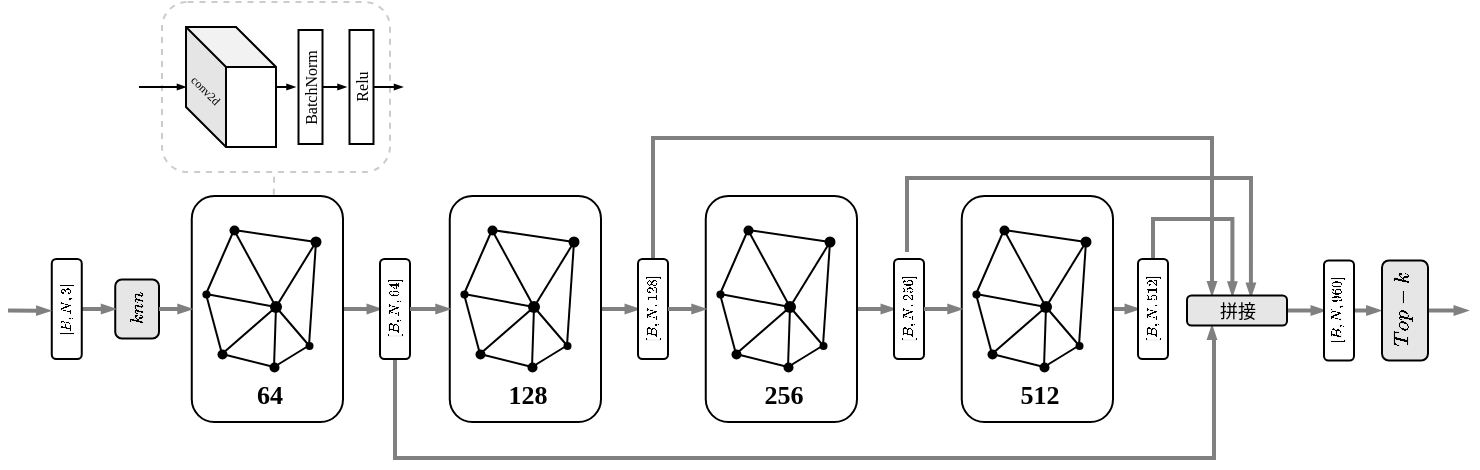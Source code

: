 <mxfile version="21.1.2" type="device">
  <diagram name="第 1 页" id="3CEuBtAzFzwej9cIra8h">
    <mxGraphModel dx="1454" dy="1647" grid="1" gridSize="10" guides="1" tooltips="1" connect="1" arrows="1" fold="1" page="1" pageScale="1" pageWidth="827" pageHeight="1169" math="1" shadow="0">
      <root>
        <mxCell id="0" />
        <mxCell id="1" parent="0" />
        <mxCell id="LWdlazdePorKhiV76W9d-1" style="edgeStyle=none;shape=connector;rounded=0;orthogonalLoop=1;jettySize=auto;html=1;entryX=0.5;entryY=1;entryDx=0;entryDy=0;labelBackgroundColor=default;strokeColor=#808080;strokeWidth=2;fontFamily=Helvetica;fontSize=11;fontColor=default;endArrow=blockThin;endFill=1;endSize=2;" edge="1" parent="1" source="LWdlazdePorKhiV76W9d-2" target="LWdlazdePorKhiV76W9d-43">
          <mxGeometry relative="1" as="geometry" />
        </mxCell>
        <mxCell id="LWdlazdePorKhiV76W9d-2" value="" style="rounded=1;whiteSpace=wrap;html=1;fontFamily=Helvetica;fontSize=11;fontColor=default;" vertex="1" parent="1">
          <mxGeometry x="-688.12" y="59" width="75.62" height="113" as="geometry" />
        </mxCell>
        <mxCell id="LWdlazdePorKhiV76W9d-3" value="" style="rounded=1;whiteSpace=wrap;html=1;fontFamily=Helvetica;fontSize=11;fontColor=default;strokeColor=#CCCCCC;dashed=1;" vertex="1" parent="1">
          <mxGeometry x="-703" y="-38" width="114" height="85" as="geometry" />
        </mxCell>
        <mxCell id="LWdlazdePorKhiV76W9d-4" style="edgeStyle=none;shape=connector;rounded=0;orthogonalLoop=1;jettySize=auto;html=1;entryX=0.5;entryY=1;entryDx=0;entryDy=0;labelBackgroundColor=default;strokeColor=default;strokeWidth=1;fontFamily=Helvetica;fontSize=11;fontColor=default;endArrow=blockThin;endFill=1;endSize=2;" edge="1" parent="1" source="LWdlazdePorKhiV76W9d-5" target="LWdlazdePorKhiV76W9d-8">
          <mxGeometry relative="1" as="geometry" />
        </mxCell>
        <mxCell id="LWdlazdePorKhiV76W9d-5" value="" style="shape=cube;whiteSpace=wrap;html=1;boundedLbl=1;backgroundOutline=1;darkOpacity=0.05;darkOpacity2=0.1;fontFamily=Helvetica;fontSize=11;fontColor=default;direction=east;" vertex="1" parent="1">
          <mxGeometry x="-691" y="-25.5" width="45" height="60" as="geometry" />
        </mxCell>
        <mxCell id="LWdlazdePorKhiV76W9d-6" style="edgeStyle=none;shape=connector;rounded=0;orthogonalLoop=1;jettySize=auto;html=1;entryX=0.5;entryY=1;entryDx=0;entryDy=0;labelBackgroundColor=default;strokeColor=default;strokeWidth=1;fontFamily=Helvetica;fontSize=11;fontColor=default;endArrow=blockThin;endFill=1;endSize=2;" edge="1" parent="1" source="LWdlazdePorKhiV76W9d-7" target="LWdlazdePorKhiV76W9d-11">
          <mxGeometry relative="1" as="geometry" />
        </mxCell>
        <mxCell id="LWdlazdePorKhiV76W9d-7" value="" style="rounded=0;whiteSpace=wrap;html=1;fontFamily=Helvetica;fontSize=11;fontColor=default;" vertex="1" parent="1">
          <mxGeometry x="-634.75" y="-24" width="12" height="57" as="geometry" />
        </mxCell>
        <mxCell id="LWdlazdePorKhiV76W9d-8" value="&lt;font style=&quot;font-size: 8px;&quot; face=&quot;Times New Roman&quot;&gt;BatchNorm&lt;/font&gt;" style="text;html=1;strokeColor=none;fillColor=none;align=center;verticalAlign=middle;whiteSpace=wrap;rounded=0;fontSize=11;fontFamily=Helvetica;fontColor=default;direction=west;rotation=-90;" vertex="1" parent="1">
          <mxGeometry x="-658.75" y="-1.5" width="57" height="12" as="geometry" />
        </mxCell>
        <mxCell id="LWdlazdePorKhiV76W9d-9" style="edgeStyle=none;shape=connector;rounded=0;orthogonalLoop=1;jettySize=auto;html=1;labelBackgroundColor=default;strokeColor=default;strokeWidth=1;fontFamily=Helvetica;fontSize=11;fontColor=default;endArrow=blockThin;endFill=1;endSize=2;" edge="1" parent="1" source="LWdlazdePorKhiV76W9d-10">
          <mxGeometry relative="1" as="geometry">
            <mxPoint x="-582.5" y="4.5" as="targetPoint" />
          </mxGeometry>
        </mxCell>
        <mxCell id="LWdlazdePorKhiV76W9d-10" value="" style="rounded=0;whiteSpace=wrap;html=1;fontFamily=Helvetica;fontSize=11;fontColor=default;" vertex="1" parent="1">
          <mxGeometry x="-609.25" y="-24" width="12" height="57" as="geometry" />
        </mxCell>
        <mxCell id="LWdlazdePorKhiV76W9d-11" value="&lt;font style=&quot;font-size: 8px;&quot; face=&quot;Times New Roman&quot;&gt;Relu&lt;/font&gt;" style="text;html=1;strokeColor=none;fillColor=none;align=center;verticalAlign=middle;whiteSpace=wrap;rounded=0;fontSize=11;fontFamily=Helvetica;fontColor=default;direction=west;rotation=-90;" vertex="1" parent="1">
          <mxGeometry x="-633.25" y="-1.5" width="57" height="12" as="geometry" />
        </mxCell>
        <mxCell id="LWdlazdePorKhiV76W9d-12" value="conv2d" style="text;html=1;strokeColor=none;fillColor=none;align=center;verticalAlign=middle;whiteSpace=wrap;rounded=0;fontSize=6;fontFamily=Times New Roman;fontColor=default;rotation=45;" vertex="1" parent="1">
          <mxGeometry x="-711.5" y="-9" width="60" height="30" as="geometry" />
        </mxCell>
        <mxCell id="LWdlazdePorKhiV76W9d-13" value="" style="rounded=1;whiteSpace=wrap;html=1;fontFamily=Helvetica;fontSize=11;fontColor=default;fillColor=#E6E6E6;" vertex="1" parent="1">
          <mxGeometry x="-726.38" y="100.75" width="21.88" height="29.5" as="geometry" />
        </mxCell>
        <mxCell id="LWdlazdePorKhiV76W9d-14" style="edgeStyle=none;shape=connector;rounded=0;orthogonalLoop=1;jettySize=auto;html=1;labelBackgroundColor=default;strokeColor=#808080;strokeWidth=2;fontFamily=Helvetica;fontSize=11;fontColor=default;endArrow=blockThin;endFill=1;endSize=2;exitX=1;exitY=0.5;exitDx=0;exitDy=0;entryX=0;entryY=0.5;entryDx=0;entryDy=0;" edge="1" parent="1" source="LWdlazdePorKhiV76W9d-13" target="LWdlazdePorKhiV76W9d-2">
          <mxGeometry relative="1" as="geometry">
            <mxPoint x="-712.99" y="99.5" as="sourcePoint" />
            <mxPoint x="-702.996" y="114.458" as="targetPoint" />
          </mxGeometry>
        </mxCell>
        <mxCell id="LWdlazdePorKhiV76W9d-15" value="&lt;font style=&quot;font-size: 9px;&quot; face=&quot;Times New Roman&quot;&gt;$$knn$$&lt;/font&gt;" style="text;html=1;strokeColor=none;fillColor=none;align=center;verticalAlign=middle;whiteSpace=wrap;rounded=0;fontSize=11;fontFamily=Helvetica;fontColor=default;direction=west;rotation=-90;" vertex="1" parent="1">
          <mxGeometry x="-728.44" y="109.5" width="23.94" height="12" as="geometry" />
        </mxCell>
        <mxCell id="LWdlazdePorKhiV76W9d-16" style="edgeStyle=none;shape=connector;rounded=0;orthogonalLoop=1;jettySize=auto;html=1;labelBackgroundColor=default;strokeColor=default;strokeWidth=1;fontFamily=Helvetica;fontSize=11;fontColor=default;endArrow=none;endFill=0;endSize=1;" edge="1" parent="1" source="LWdlazdePorKhiV76W9d-20" target="LWdlazdePorKhiV76W9d-21">
          <mxGeometry relative="1" as="geometry">
            <mxPoint x="-686" y="122" as="targetPoint" />
          </mxGeometry>
        </mxCell>
        <mxCell id="LWdlazdePorKhiV76W9d-17" style="edgeStyle=none;shape=connector;rounded=0;orthogonalLoop=1;jettySize=auto;html=1;labelBackgroundColor=default;strokeColor=default;strokeWidth=1;fontFamily=Helvetica;fontSize=11;fontColor=default;endArrow=none;endFill=0;endSize=1;" edge="1" parent="1" source="LWdlazdePorKhiV76W9d-20" target="LWdlazdePorKhiV76W9d-23">
          <mxGeometry relative="1" as="geometry" />
        </mxCell>
        <mxCell id="LWdlazdePorKhiV76W9d-18" style="edgeStyle=none;shape=connector;rounded=0;orthogonalLoop=1;jettySize=auto;html=1;labelBackgroundColor=default;strokeColor=default;strokeWidth=1;fontFamily=Helvetica;fontSize=11;fontColor=default;endArrow=none;endFill=0;endSize=1;" edge="1" parent="1" source="LWdlazdePorKhiV76W9d-20" target="LWdlazdePorKhiV76W9d-25">
          <mxGeometry relative="1" as="geometry" />
        </mxCell>
        <mxCell id="LWdlazdePorKhiV76W9d-19" style="edgeStyle=none;shape=connector;rounded=0;orthogonalLoop=1;jettySize=auto;html=1;labelBackgroundColor=default;strokeColor=default;strokeWidth=1;fontFamily=Helvetica;fontSize=11;fontColor=default;endArrow=none;endFill=0;endSize=1;" edge="1" parent="1" source="LWdlazdePorKhiV76W9d-20" target="LWdlazdePorKhiV76W9d-27">
          <mxGeometry relative="1" as="geometry" />
        </mxCell>
        <mxCell id="LWdlazdePorKhiV76W9d-20" value="" style="shape=waypoint;sketch=0;fillStyle=solid;size=6;pointerEvents=1;points=[];fillColor=none;resizable=0;rotatable=0;perimeter=centerPerimeter;snapToPoint=1;fontFamily=Helvetica;fontSize=11;fontColor=default;" vertex="1" parent="1">
          <mxGeometry x="-656" y="104.5" width="20" height="20" as="geometry" />
        </mxCell>
        <mxCell id="LWdlazdePorKhiV76W9d-21" value="" style="shape=waypoint;sketch=0;fillStyle=solid;size=6;pointerEvents=1;points=[];fillColor=none;resizable=0;rotatable=0;perimeter=centerPerimeter;snapToPoint=1;fontFamily=Helvetica;fontSize=11;fontColor=default;strokeWidth=0;" vertex="1" parent="1">
          <mxGeometry x="-639.5" y="123.75" width="20" height="20" as="geometry" />
        </mxCell>
        <mxCell id="LWdlazdePorKhiV76W9d-22" style="edgeStyle=none;shape=connector;rounded=0;orthogonalLoop=1;jettySize=auto;html=1;entryX=0.475;entryY=0.629;entryDx=0;entryDy=0;entryPerimeter=0;labelBackgroundColor=default;strokeColor=default;strokeWidth=1;fontFamily=Helvetica;fontSize=11;fontColor=default;endArrow=none;endFill=0;endSize=1;" edge="1" parent="1" source="LWdlazdePorKhiV76W9d-23" target="LWdlazdePorKhiV76W9d-21">
          <mxGeometry relative="1" as="geometry" />
        </mxCell>
        <mxCell id="LWdlazdePorKhiV76W9d-23" value="" style="shape=waypoint;sketch=0;fillStyle=solid;size=6;pointerEvents=1;points=[];fillColor=none;resizable=0;rotatable=0;perimeter=centerPerimeter;snapToPoint=1;fontFamily=Helvetica;fontSize=11;fontColor=default;strokeWidth=0.5;" vertex="1" parent="1">
          <mxGeometry x="-657" y="134.5" width="20" height="20" as="geometry" />
        </mxCell>
        <mxCell id="LWdlazdePorKhiV76W9d-24" style="edgeStyle=none;shape=connector;rounded=0;orthogonalLoop=1;jettySize=auto;html=1;labelBackgroundColor=default;strokeColor=default;strokeWidth=1;fontFamily=Helvetica;fontSize=11;fontColor=default;endArrow=none;endFill=0;endSize=1;" edge="1" parent="1" source="LWdlazdePorKhiV76W9d-25" target="LWdlazdePorKhiV76W9d-21">
          <mxGeometry relative="1" as="geometry" />
        </mxCell>
        <mxCell id="LWdlazdePorKhiV76W9d-25" value="" style="shape=waypoint;sketch=0;fillStyle=solid;size=6;pointerEvents=1;points=[];fillColor=none;resizable=0;rotatable=0;perimeter=centerPerimeter;snapToPoint=1;fontFamily=Helvetica;fontSize=11;fontColor=default;strokeWidth=0.75;" vertex="1" parent="1">
          <mxGeometry x="-636" y="72" width="20" height="20" as="geometry" />
        </mxCell>
        <mxCell id="LWdlazdePorKhiV76W9d-26" style="edgeStyle=none;shape=connector;rounded=0;orthogonalLoop=1;jettySize=auto;html=1;labelBackgroundColor=default;strokeColor=default;strokeWidth=1;fontFamily=Helvetica;fontSize=11;fontColor=default;endArrow=none;endFill=0;endSize=1;" edge="1" parent="1" source="LWdlazdePorKhiV76W9d-27" target="LWdlazdePorKhiV76W9d-23">
          <mxGeometry relative="1" as="geometry" />
        </mxCell>
        <mxCell id="LWdlazdePorKhiV76W9d-27" value="" style="shape=waypoint;sketch=0;fillStyle=solid;size=6;pointerEvents=1;points=[];fillColor=none;resizable=0;rotatable=0;perimeter=centerPerimeter;snapToPoint=1;fontFamily=Helvetica;fontSize=11;fontColor=default;strokeWidth=0.5;" vertex="1" parent="1">
          <mxGeometry x="-683" y="128" width="20" height="20" as="geometry" />
        </mxCell>
        <mxCell id="LWdlazdePorKhiV76W9d-28" style="edgeStyle=none;shape=connector;rounded=0;orthogonalLoop=1;jettySize=auto;html=1;labelBackgroundColor=default;strokeColor=default;strokeWidth=1;fontFamily=Helvetica;fontSize=11;fontColor=default;endArrow=none;endFill=0;endSize=1;" edge="1" parent="1" source="LWdlazdePorKhiV76W9d-31" target="LWdlazdePorKhiV76W9d-27">
          <mxGeometry relative="1" as="geometry" />
        </mxCell>
        <mxCell id="LWdlazdePorKhiV76W9d-29" style="edgeStyle=none;shape=connector;rounded=0;orthogonalLoop=1;jettySize=auto;html=1;entryX=0.364;entryY=0.442;entryDx=0;entryDy=0;entryPerimeter=0;labelBackgroundColor=default;strokeColor=default;strokeWidth=1;fontFamily=Helvetica;fontSize=11;fontColor=default;endArrow=none;endFill=0;endSize=1;" edge="1" parent="1" source="LWdlazdePorKhiV76W9d-31" target="LWdlazdePorKhiV76W9d-20">
          <mxGeometry relative="1" as="geometry" />
        </mxCell>
        <mxCell id="LWdlazdePorKhiV76W9d-30" style="edgeStyle=none;shape=connector;rounded=0;orthogonalLoop=1;jettySize=auto;html=1;labelBackgroundColor=default;strokeColor=default;strokeWidth=1;fontFamily=Helvetica;fontSize=11;fontColor=default;endArrow=none;endFill=0;endSize=1;" edge="1" parent="1" source="LWdlazdePorKhiV76W9d-31" target="LWdlazdePorKhiV76W9d-34">
          <mxGeometry relative="1" as="geometry" />
        </mxCell>
        <mxCell id="LWdlazdePorKhiV76W9d-31" value="" style="shape=waypoint;sketch=0;fillStyle=solid;size=6;pointerEvents=1;points=[];fillColor=none;resizable=0;rotatable=0;perimeter=centerPerimeter;snapToPoint=1;fontFamily=Helvetica;fontSize=11;fontColor=default;strokeWidth=0.05;" vertex="1" parent="1">
          <mxGeometry x="-691" y="98" width="20" height="20" as="geometry" />
        </mxCell>
        <mxCell id="LWdlazdePorKhiV76W9d-32" style="edgeStyle=none;shape=connector;rounded=0;orthogonalLoop=1;jettySize=auto;html=1;entryX=0.461;entryY=0.372;entryDx=0;entryDy=0;entryPerimeter=0;labelBackgroundColor=default;strokeColor=default;strokeWidth=1;fontFamily=Helvetica;fontSize=11;fontColor=default;endArrow=none;endFill=0;endSize=1;" edge="1" parent="1" source="LWdlazdePorKhiV76W9d-34" target="LWdlazdePorKhiV76W9d-20">
          <mxGeometry relative="1" as="geometry" />
        </mxCell>
        <mxCell id="LWdlazdePorKhiV76W9d-33" style="edgeStyle=none;shape=connector;rounded=0;orthogonalLoop=1;jettySize=auto;html=1;labelBackgroundColor=default;strokeColor=default;strokeWidth=1;fontFamily=Helvetica;fontSize=11;fontColor=default;endArrow=none;endFill=0;endSize=1;" edge="1" parent="1" source="LWdlazdePorKhiV76W9d-34" target="LWdlazdePorKhiV76W9d-25">
          <mxGeometry relative="1" as="geometry" />
        </mxCell>
        <mxCell id="LWdlazdePorKhiV76W9d-34" value="" style="shape=waypoint;sketch=0;fillStyle=solid;size=6;pointerEvents=1;points=[];fillColor=none;resizable=0;rotatable=0;perimeter=centerPerimeter;snapToPoint=1;fontFamily=Helvetica;fontSize=11;fontColor=default;strokeWidth=0.5;" vertex="1" parent="1">
          <mxGeometry x="-677" y="66" width="20" height="20" as="geometry" />
        </mxCell>
        <mxCell id="LWdlazdePorKhiV76W9d-35" style="edgeStyle=none;shape=connector;rounded=0;orthogonalLoop=1;jettySize=auto;html=1;entryX=0.37;entryY=0.689;entryDx=0;entryDy=0;entryPerimeter=0;labelBackgroundColor=default;strokeColor=default;strokeWidth=1;fontFamily=Helvetica;fontSize=11;fontColor=default;endArrow=blockThin;endFill=1;endSize=2;" edge="1" parent="1" target="LWdlazdePorKhiV76W9d-12">
          <mxGeometry relative="1" as="geometry">
            <mxPoint x="-714.5" y="4.5" as="sourcePoint" />
          </mxGeometry>
        </mxCell>
        <mxCell id="LWdlazdePorKhiV76W9d-36" style="edgeStyle=none;shape=connector;rounded=0;orthogonalLoop=1;jettySize=auto;html=1;labelBackgroundColor=default;strokeColor=#CCCCCC;strokeWidth=1;fontFamily=Helvetica;fontSize=11;fontColor=default;endArrow=none;endFill=0;endSize=1;dashed=1;exitX=0.542;exitY=-0.006;exitDx=0;exitDy=0;exitPerimeter=0;" edge="1" parent="1" source="LWdlazdePorKhiV76W9d-2" target="LWdlazdePorKhiV76W9d-3">
          <mxGeometry relative="1" as="geometry">
            <mxPoint x="-647.5" y="78" as="sourcePoint" />
          </mxGeometry>
        </mxCell>
        <mxCell id="LWdlazdePorKhiV76W9d-37" value="&lt;b&gt;&lt;font style=&quot;font-size: 13px;&quot; face=&quot;Times New Roman&quot;&gt;64&lt;/font&gt;&lt;/b&gt;" style="text;html=1;strokeColor=none;fillColor=none;align=center;verticalAlign=middle;whiteSpace=wrap;rounded=0;fontSize=11;fontFamily=Helvetica;fontColor=default;" vertex="1" parent="1">
          <mxGeometry x="-679.5" y="142.5" width="60" height="30" as="geometry" />
        </mxCell>
        <mxCell id="LWdlazdePorKhiV76W9d-38" style="edgeStyle=none;shape=connector;rounded=0;orthogonalLoop=1;jettySize=auto;html=1;entryX=0.5;entryY=1;entryDx=0;entryDy=0;labelBackgroundColor=default;strokeColor=#808080;strokeWidth=2;fontFamily=Helvetica;fontSize=11;fontColor=default;endArrow=blockThin;endFill=1;endSize=2;" edge="1" parent="1" source="LWdlazdePorKhiV76W9d-39" target="LWdlazdePorKhiV76W9d-69">
          <mxGeometry relative="1" as="geometry" />
        </mxCell>
        <mxCell id="LWdlazdePorKhiV76W9d-39" value="" style="rounded=1;whiteSpace=wrap;html=1;fontFamily=Helvetica;fontSize=11;fontColor=default;" vertex="1" parent="1">
          <mxGeometry x="-559.12" y="59" width="75.62" height="113" as="geometry" />
        </mxCell>
        <mxCell id="LWdlazdePorKhiV76W9d-40" style="edgeStyle=orthogonalEdgeStyle;shape=connector;rounded=0;orthogonalLoop=1;jettySize=auto;html=1;labelBackgroundColor=default;strokeColor=#808080;strokeWidth=2;fontFamily=Helvetica;fontSize=11;fontColor=default;endArrow=blockThin;endFill=1;endSize=2;entryX=0.25;entryY=1;entryDx=0;entryDy=0;" edge="1" parent="1" source="LWdlazdePorKhiV76W9d-41" target="LWdlazdePorKhiV76W9d-120">
          <mxGeometry relative="1" as="geometry">
            <mxPoint x="-161.5" y="140" as="targetPoint" />
            <Array as="points">
              <mxPoint x="-586" y="190" />
              <mxPoint x="-177" y="190" />
              <mxPoint x="-177" y="130" />
              <mxPoint x="-178" y="130" />
            </Array>
          </mxGeometry>
        </mxCell>
        <mxCell id="LWdlazdePorKhiV76W9d-41" value="" style="rounded=1;whiteSpace=wrap;html=1;fontFamily=Helvetica;fontSize=11;fontColor=default;" vertex="1" parent="1">
          <mxGeometry x="-594" y="90.5" width="15" height="50" as="geometry" />
        </mxCell>
        <mxCell id="LWdlazdePorKhiV76W9d-42" style="edgeStyle=none;shape=connector;rounded=0;orthogonalLoop=1;jettySize=auto;html=1;labelBackgroundColor=default;strokeColor=#808080;strokeWidth=2;fontFamily=Helvetica;fontSize=11;fontColor=default;endArrow=blockThin;endFill=1;endSize=2;exitX=1;exitY=0.5;exitDx=0;exitDy=0;entryX=0;entryY=0.5;entryDx=0;entryDy=0;" edge="1" parent="1" source="LWdlazdePorKhiV76W9d-41" target="LWdlazdePorKhiV76W9d-39">
          <mxGeometry relative="1" as="geometry">
            <mxPoint x="-557.49" y="99.5" as="sourcePoint" />
            <mxPoint x="-547.496" y="114.458" as="targetPoint" />
          </mxGeometry>
        </mxCell>
        <mxCell id="LWdlazdePorKhiV76W9d-43" value="&lt;font style=&quot;font-size: 7px;&quot; face=&quot;Times New Roman&quot;&gt;$$[B,N,64]$$&lt;/font&gt;" style="text;html=1;strokeColor=none;fillColor=none;align=center;verticalAlign=middle;whiteSpace=wrap;rounded=0;fontSize=11;fontFamily=Helvetica;fontColor=default;direction=west;rotation=-90;" vertex="1" parent="1">
          <mxGeometry x="-616" y="109.5" width="57" height="12" as="geometry" />
        </mxCell>
        <mxCell id="LWdlazdePorKhiV76W9d-44" style="edgeStyle=none;shape=connector;rounded=0;orthogonalLoop=1;jettySize=auto;html=1;labelBackgroundColor=default;strokeColor=default;strokeWidth=1;fontFamily=Helvetica;fontSize=11;fontColor=default;endArrow=none;endFill=0;endSize=1;" edge="1" parent="1" source="LWdlazdePorKhiV76W9d-48" target="LWdlazdePorKhiV76W9d-49">
          <mxGeometry relative="1" as="geometry">
            <mxPoint x="-557" y="122" as="targetPoint" />
          </mxGeometry>
        </mxCell>
        <mxCell id="LWdlazdePorKhiV76W9d-45" style="edgeStyle=none;shape=connector;rounded=0;orthogonalLoop=1;jettySize=auto;html=1;labelBackgroundColor=default;strokeColor=default;strokeWidth=1;fontFamily=Helvetica;fontSize=11;fontColor=default;endArrow=none;endFill=0;endSize=1;" edge="1" parent="1" source="LWdlazdePorKhiV76W9d-48" target="LWdlazdePorKhiV76W9d-51">
          <mxGeometry relative="1" as="geometry" />
        </mxCell>
        <mxCell id="LWdlazdePorKhiV76W9d-46" style="edgeStyle=none;shape=connector;rounded=0;orthogonalLoop=1;jettySize=auto;html=1;labelBackgroundColor=default;strokeColor=default;strokeWidth=1;fontFamily=Helvetica;fontSize=11;fontColor=default;endArrow=none;endFill=0;endSize=1;" edge="1" parent="1" source="LWdlazdePorKhiV76W9d-48" target="LWdlazdePorKhiV76W9d-53">
          <mxGeometry relative="1" as="geometry" />
        </mxCell>
        <mxCell id="LWdlazdePorKhiV76W9d-47" style="edgeStyle=none;shape=connector;rounded=0;orthogonalLoop=1;jettySize=auto;html=1;labelBackgroundColor=default;strokeColor=default;strokeWidth=1;fontFamily=Helvetica;fontSize=11;fontColor=default;endArrow=none;endFill=0;endSize=1;" edge="1" parent="1" source="LWdlazdePorKhiV76W9d-48" target="LWdlazdePorKhiV76W9d-55">
          <mxGeometry relative="1" as="geometry" />
        </mxCell>
        <mxCell id="LWdlazdePorKhiV76W9d-48" value="" style="shape=waypoint;sketch=0;fillStyle=solid;size=6;pointerEvents=1;points=[];fillColor=none;resizable=0;rotatable=0;perimeter=centerPerimeter;snapToPoint=1;fontFamily=Helvetica;fontSize=11;fontColor=default;" vertex="1" parent="1">
          <mxGeometry x="-527" y="104.5" width="20" height="20" as="geometry" />
        </mxCell>
        <mxCell id="LWdlazdePorKhiV76W9d-49" value="" style="shape=waypoint;sketch=0;fillStyle=solid;size=6;pointerEvents=1;points=[];fillColor=none;resizable=0;rotatable=0;perimeter=centerPerimeter;snapToPoint=1;fontFamily=Helvetica;fontSize=11;fontColor=default;strokeWidth=0;" vertex="1" parent="1">
          <mxGeometry x="-510.5" y="123.75" width="20" height="20" as="geometry" />
        </mxCell>
        <mxCell id="LWdlazdePorKhiV76W9d-50" style="edgeStyle=none;shape=connector;rounded=0;orthogonalLoop=1;jettySize=auto;html=1;entryX=0.475;entryY=0.629;entryDx=0;entryDy=0;entryPerimeter=0;labelBackgroundColor=default;strokeColor=default;strokeWidth=1;fontFamily=Helvetica;fontSize=11;fontColor=default;endArrow=none;endFill=0;endSize=1;" edge="1" parent="1" source="LWdlazdePorKhiV76W9d-51" target="LWdlazdePorKhiV76W9d-49">
          <mxGeometry relative="1" as="geometry" />
        </mxCell>
        <mxCell id="LWdlazdePorKhiV76W9d-51" value="" style="shape=waypoint;sketch=0;fillStyle=solid;size=6;pointerEvents=1;points=[];fillColor=none;resizable=0;rotatable=0;perimeter=centerPerimeter;snapToPoint=1;fontFamily=Helvetica;fontSize=11;fontColor=default;strokeWidth=0.5;" vertex="1" parent="1">
          <mxGeometry x="-528" y="134.5" width="20" height="20" as="geometry" />
        </mxCell>
        <mxCell id="LWdlazdePorKhiV76W9d-52" style="edgeStyle=none;shape=connector;rounded=0;orthogonalLoop=1;jettySize=auto;html=1;labelBackgroundColor=default;strokeColor=default;strokeWidth=1;fontFamily=Helvetica;fontSize=11;fontColor=default;endArrow=none;endFill=0;endSize=1;" edge="1" parent="1" source="LWdlazdePorKhiV76W9d-53" target="LWdlazdePorKhiV76W9d-49">
          <mxGeometry relative="1" as="geometry" />
        </mxCell>
        <mxCell id="LWdlazdePorKhiV76W9d-53" value="" style="shape=waypoint;sketch=0;fillStyle=solid;size=6;pointerEvents=1;points=[];fillColor=none;resizable=0;rotatable=0;perimeter=centerPerimeter;snapToPoint=1;fontFamily=Helvetica;fontSize=11;fontColor=default;strokeWidth=0.75;" vertex="1" parent="1">
          <mxGeometry x="-507" y="72" width="20" height="20" as="geometry" />
        </mxCell>
        <mxCell id="LWdlazdePorKhiV76W9d-54" style="edgeStyle=none;shape=connector;rounded=0;orthogonalLoop=1;jettySize=auto;html=1;labelBackgroundColor=default;strokeColor=default;strokeWidth=1;fontFamily=Helvetica;fontSize=11;fontColor=default;endArrow=none;endFill=0;endSize=1;" edge="1" parent="1" source="LWdlazdePorKhiV76W9d-55" target="LWdlazdePorKhiV76W9d-51">
          <mxGeometry relative="1" as="geometry" />
        </mxCell>
        <mxCell id="LWdlazdePorKhiV76W9d-55" value="" style="shape=waypoint;sketch=0;fillStyle=solid;size=6;pointerEvents=1;points=[];fillColor=none;resizable=0;rotatable=0;perimeter=centerPerimeter;snapToPoint=1;fontFamily=Helvetica;fontSize=11;fontColor=default;strokeWidth=0.5;" vertex="1" parent="1">
          <mxGeometry x="-554" y="128" width="20" height="20" as="geometry" />
        </mxCell>
        <mxCell id="LWdlazdePorKhiV76W9d-56" style="edgeStyle=none;shape=connector;rounded=0;orthogonalLoop=1;jettySize=auto;html=1;labelBackgroundColor=default;strokeColor=default;strokeWidth=1;fontFamily=Helvetica;fontSize=11;fontColor=default;endArrow=none;endFill=0;endSize=1;" edge="1" parent="1" source="LWdlazdePorKhiV76W9d-59" target="LWdlazdePorKhiV76W9d-55">
          <mxGeometry relative="1" as="geometry" />
        </mxCell>
        <mxCell id="LWdlazdePorKhiV76W9d-57" style="edgeStyle=none;shape=connector;rounded=0;orthogonalLoop=1;jettySize=auto;html=1;entryX=0.364;entryY=0.442;entryDx=0;entryDy=0;entryPerimeter=0;labelBackgroundColor=default;strokeColor=default;strokeWidth=1;fontFamily=Helvetica;fontSize=11;fontColor=default;endArrow=none;endFill=0;endSize=1;" edge="1" parent="1" source="LWdlazdePorKhiV76W9d-59" target="LWdlazdePorKhiV76W9d-48">
          <mxGeometry relative="1" as="geometry" />
        </mxCell>
        <mxCell id="LWdlazdePorKhiV76W9d-58" style="edgeStyle=none;shape=connector;rounded=0;orthogonalLoop=1;jettySize=auto;html=1;labelBackgroundColor=default;strokeColor=default;strokeWidth=1;fontFamily=Helvetica;fontSize=11;fontColor=default;endArrow=none;endFill=0;endSize=1;" edge="1" parent="1" source="LWdlazdePorKhiV76W9d-59" target="LWdlazdePorKhiV76W9d-62">
          <mxGeometry relative="1" as="geometry" />
        </mxCell>
        <mxCell id="LWdlazdePorKhiV76W9d-59" value="" style="shape=waypoint;sketch=0;fillStyle=solid;size=6;pointerEvents=1;points=[];fillColor=none;resizable=0;rotatable=0;perimeter=centerPerimeter;snapToPoint=1;fontFamily=Helvetica;fontSize=11;fontColor=default;strokeWidth=0.05;" vertex="1" parent="1">
          <mxGeometry x="-562" y="98" width="20" height="20" as="geometry" />
        </mxCell>
        <mxCell id="LWdlazdePorKhiV76W9d-60" style="edgeStyle=none;shape=connector;rounded=0;orthogonalLoop=1;jettySize=auto;html=1;entryX=0.461;entryY=0.372;entryDx=0;entryDy=0;entryPerimeter=0;labelBackgroundColor=default;strokeColor=default;strokeWidth=1;fontFamily=Helvetica;fontSize=11;fontColor=default;endArrow=none;endFill=0;endSize=1;" edge="1" parent="1" source="LWdlazdePorKhiV76W9d-62" target="LWdlazdePorKhiV76W9d-48">
          <mxGeometry relative="1" as="geometry" />
        </mxCell>
        <mxCell id="LWdlazdePorKhiV76W9d-61" style="edgeStyle=none;shape=connector;rounded=0;orthogonalLoop=1;jettySize=auto;html=1;labelBackgroundColor=default;strokeColor=default;strokeWidth=1;fontFamily=Helvetica;fontSize=11;fontColor=default;endArrow=none;endFill=0;endSize=1;" edge="1" parent="1" source="LWdlazdePorKhiV76W9d-62" target="LWdlazdePorKhiV76W9d-53">
          <mxGeometry relative="1" as="geometry" />
        </mxCell>
        <mxCell id="LWdlazdePorKhiV76W9d-62" value="" style="shape=waypoint;sketch=0;fillStyle=solid;size=6;pointerEvents=1;points=[];fillColor=none;resizable=0;rotatable=0;perimeter=centerPerimeter;snapToPoint=1;fontFamily=Helvetica;fontSize=11;fontColor=default;strokeWidth=0.5;" vertex="1" parent="1">
          <mxGeometry x="-548" y="66" width="20" height="20" as="geometry" />
        </mxCell>
        <mxCell id="LWdlazdePorKhiV76W9d-63" value="&lt;b&gt;&lt;font style=&quot;font-size: 13px;&quot; face=&quot;Times New Roman&quot;&gt;128&lt;/font&gt;&lt;/b&gt;" style="text;html=1;strokeColor=none;fillColor=none;align=center;verticalAlign=middle;whiteSpace=wrap;rounded=0;fontSize=11;fontFamily=Helvetica;fontColor=default;" vertex="1" parent="1">
          <mxGeometry x="-550.5" y="142.5" width="60" height="30" as="geometry" />
        </mxCell>
        <mxCell id="LWdlazdePorKhiV76W9d-64" style="edgeStyle=none;shape=connector;rounded=0;orthogonalLoop=1;jettySize=auto;html=1;entryX=0.5;entryY=1;entryDx=0;entryDy=0;labelBackgroundColor=default;strokeColor=#808080;strokeWidth=2;fontFamily=Helvetica;fontSize=11;fontColor=default;endArrow=blockThin;endFill=1;endSize=2;" edge="1" parent="1" source="LWdlazdePorKhiV76W9d-65" target="LWdlazdePorKhiV76W9d-95">
          <mxGeometry relative="1" as="geometry" />
        </mxCell>
        <mxCell id="LWdlazdePorKhiV76W9d-65" value="" style="rounded=1;whiteSpace=wrap;html=1;fontFamily=Helvetica;fontSize=11;fontColor=default;" vertex="1" parent="1">
          <mxGeometry x="-431.12" y="59" width="75.62" height="113" as="geometry" />
        </mxCell>
        <mxCell id="LWdlazdePorKhiV76W9d-66" style="edgeStyle=orthogonalEdgeStyle;shape=connector;rounded=0;orthogonalLoop=1;jettySize=auto;html=1;labelBackgroundColor=default;strokeColor=#808080;strokeWidth=2;fontFamily=Helvetica;fontSize=11;fontColor=default;endArrow=blockThin;endFill=1;endSize=2;entryX=0.25;entryY=0;entryDx=0;entryDy=0;" edge="1" parent="1" source="LWdlazdePorKhiV76W9d-67" target="LWdlazdePorKhiV76W9d-120">
          <mxGeometry relative="1" as="geometry">
            <mxPoint x="-457.5" y="60" as="targetPoint" />
            <Array as="points">
              <mxPoint x="-457" y="30" />
              <mxPoint x="-178" y="30" />
            </Array>
          </mxGeometry>
        </mxCell>
        <mxCell id="LWdlazdePorKhiV76W9d-67" value="" style="rounded=1;whiteSpace=wrap;html=1;fontFamily=Helvetica;fontSize=11;fontColor=default;" vertex="1" parent="1">
          <mxGeometry x="-465" y="90.5" width="15" height="50" as="geometry" />
        </mxCell>
        <mxCell id="LWdlazdePorKhiV76W9d-68" style="edgeStyle=none;shape=connector;rounded=0;orthogonalLoop=1;jettySize=auto;html=1;labelBackgroundColor=default;strokeColor=#808080;strokeWidth=2;fontFamily=Helvetica;fontSize=11;fontColor=default;endArrow=blockThin;endFill=1;endSize=2;exitX=1;exitY=0.5;exitDx=0;exitDy=0;entryX=0;entryY=0.5;entryDx=0;entryDy=0;" edge="1" parent="1" source="LWdlazdePorKhiV76W9d-67" target="LWdlazdePorKhiV76W9d-65">
          <mxGeometry relative="1" as="geometry">
            <mxPoint x="-428.49" y="99.5" as="sourcePoint" />
            <mxPoint x="-418.496" y="114.458" as="targetPoint" />
          </mxGeometry>
        </mxCell>
        <mxCell id="LWdlazdePorKhiV76W9d-69" value="&lt;font style=&quot;font-size: 7px;&quot; face=&quot;Times New Roman&quot;&gt;$$[B,N,128]$$&lt;/font&gt;" style="text;html=1;strokeColor=none;fillColor=none;align=center;verticalAlign=middle;whiteSpace=wrap;rounded=0;fontSize=11;fontFamily=Helvetica;fontColor=default;direction=west;rotation=-90;" vertex="1" parent="1">
          <mxGeometry x="-487" y="109.5" width="57" height="12" as="geometry" />
        </mxCell>
        <mxCell id="LWdlazdePorKhiV76W9d-70" style="edgeStyle=none;shape=connector;rounded=0;orthogonalLoop=1;jettySize=auto;html=1;labelBackgroundColor=default;strokeColor=default;strokeWidth=1;fontFamily=Helvetica;fontSize=11;fontColor=default;endArrow=none;endFill=0;endSize=1;" edge="1" parent="1" source="LWdlazdePorKhiV76W9d-74" target="LWdlazdePorKhiV76W9d-75">
          <mxGeometry relative="1" as="geometry">
            <mxPoint x="-429" y="122" as="targetPoint" />
          </mxGeometry>
        </mxCell>
        <mxCell id="LWdlazdePorKhiV76W9d-71" style="edgeStyle=none;shape=connector;rounded=0;orthogonalLoop=1;jettySize=auto;html=1;labelBackgroundColor=default;strokeColor=default;strokeWidth=1;fontFamily=Helvetica;fontSize=11;fontColor=default;endArrow=none;endFill=0;endSize=1;" edge="1" parent="1" source="LWdlazdePorKhiV76W9d-74" target="LWdlazdePorKhiV76W9d-77">
          <mxGeometry relative="1" as="geometry" />
        </mxCell>
        <mxCell id="LWdlazdePorKhiV76W9d-72" style="edgeStyle=none;shape=connector;rounded=0;orthogonalLoop=1;jettySize=auto;html=1;labelBackgroundColor=default;strokeColor=default;strokeWidth=1;fontFamily=Helvetica;fontSize=11;fontColor=default;endArrow=none;endFill=0;endSize=1;" edge="1" parent="1" source="LWdlazdePorKhiV76W9d-74" target="LWdlazdePorKhiV76W9d-79">
          <mxGeometry relative="1" as="geometry" />
        </mxCell>
        <mxCell id="LWdlazdePorKhiV76W9d-73" style="edgeStyle=none;shape=connector;rounded=0;orthogonalLoop=1;jettySize=auto;html=1;labelBackgroundColor=default;strokeColor=default;strokeWidth=1;fontFamily=Helvetica;fontSize=11;fontColor=default;endArrow=none;endFill=0;endSize=1;" edge="1" parent="1" source="LWdlazdePorKhiV76W9d-74" target="LWdlazdePorKhiV76W9d-81">
          <mxGeometry relative="1" as="geometry" />
        </mxCell>
        <mxCell id="LWdlazdePorKhiV76W9d-74" value="" style="shape=waypoint;sketch=0;fillStyle=solid;size=6;pointerEvents=1;points=[];fillColor=none;resizable=0;rotatable=0;perimeter=centerPerimeter;snapToPoint=1;fontFamily=Helvetica;fontSize=11;fontColor=default;" vertex="1" parent="1">
          <mxGeometry x="-399" y="104.5" width="20" height="20" as="geometry" />
        </mxCell>
        <mxCell id="LWdlazdePorKhiV76W9d-75" value="" style="shape=waypoint;sketch=0;fillStyle=solid;size=6;pointerEvents=1;points=[];fillColor=none;resizable=0;rotatable=0;perimeter=centerPerimeter;snapToPoint=1;fontFamily=Helvetica;fontSize=11;fontColor=default;strokeWidth=0;" vertex="1" parent="1">
          <mxGeometry x="-382.5" y="123.75" width="20" height="20" as="geometry" />
        </mxCell>
        <mxCell id="LWdlazdePorKhiV76W9d-76" style="edgeStyle=none;shape=connector;rounded=0;orthogonalLoop=1;jettySize=auto;html=1;entryX=0.475;entryY=0.629;entryDx=0;entryDy=0;entryPerimeter=0;labelBackgroundColor=default;strokeColor=default;strokeWidth=1;fontFamily=Helvetica;fontSize=11;fontColor=default;endArrow=none;endFill=0;endSize=1;" edge="1" parent="1" source="LWdlazdePorKhiV76W9d-77" target="LWdlazdePorKhiV76W9d-75">
          <mxGeometry relative="1" as="geometry" />
        </mxCell>
        <mxCell id="LWdlazdePorKhiV76W9d-77" value="" style="shape=waypoint;sketch=0;fillStyle=solid;size=6;pointerEvents=1;points=[];fillColor=none;resizable=0;rotatable=0;perimeter=centerPerimeter;snapToPoint=1;fontFamily=Helvetica;fontSize=11;fontColor=default;strokeWidth=0.5;" vertex="1" parent="1">
          <mxGeometry x="-400" y="134.5" width="20" height="20" as="geometry" />
        </mxCell>
        <mxCell id="LWdlazdePorKhiV76W9d-78" style="edgeStyle=none;shape=connector;rounded=0;orthogonalLoop=1;jettySize=auto;html=1;labelBackgroundColor=default;strokeColor=default;strokeWidth=1;fontFamily=Helvetica;fontSize=11;fontColor=default;endArrow=none;endFill=0;endSize=1;" edge="1" parent="1" source="LWdlazdePorKhiV76W9d-79" target="LWdlazdePorKhiV76W9d-75">
          <mxGeometry relative="1" as="geometry" />
        </mxCell>
        <mxCell id="LWdlazdePorKhiV76W9d-79" value="" style="shape=waypoint;sketch=0;fillStyle=solid;size=6;pointerEvents=1;points=[];fillColor=none;resizable=0;rotatable=0;perimeter=centerPerimeter;snapToPoint=1;fontFamily=Helvetica;fontSize=11;fontColor=default;strokeWidth=0.75;" vertex="1" parent="1">
          <mxGeometry x="-379" y="72" width="20" height="20" as="geometry" />
        </mxCell>
        <mxCell id="LWdlazdePorKhiV76W9d-80" style="edgeStyle=none;shape=connector;rounded=0;orthogonalLoop=1;jettySize=auto;html=1;labelBackgroundColor=default;strokeColor=default;strokeWidth=1;fontFamily=Helvetica;fontSize=11;fontColor=default;endArrow=none;endFill=0;endSize=1;" edge="1" parent="1" source="LWdlazdePorKhiV76W9d-81" target="LWdlazdePorKhiV76W9d-77">
          <mxGeometry relative="1" as="geometry" />
        </mxCell>
        <mxCell id="LWdlazdePorKhiV76W9d-81" value="" style="shape=waypoint;sketch=0;fillStyle=solid;size=6;pointerEvents=1;points=[];fillColor=none;resizable=0;rotatable=0;perimeter=centerPerimeter;snapToPoint=1;fontFamily=Helvetica;fontSize=11;fontColor=default;strokeWidth=0.5;" vertex="1" parent="1">
          <mxGeometry x="-426" y="128" width="20" height="20" as="geometry" />
        </mxCell>
        <mxCell id="LWdlazdePorKhiV76W9d-82" style="edgeStyle=none;shape=connector;rounded=0;orthogonalLoop=1;jettySize=auto;html=1;labelBackgroundColor=default;strokeColor=default;strokeWidth=1;fontFamily=Helvetica;fontSize=11;fontColor=default;endArrow=none;endFill=0;endSize=1;" edge="1" parent="1" source="LWdlazdePorKhiV76W9d-85" target="LWdlazdePorKhiV76W9d-81">
          <mxGeometry relative="1" as="geometry" />
        </mxCell>
        <mxCell id="LWdlazdePorKhiV76W9d-83" style="edgeStyle=none;shape=connector;rounded=0;orthogonalLoop=1;jettySize=auto;html=1;entryX=0.364;entryY=0.442;entryDx=0;entryDy=0;entryPerimeter=0;labelBackgroundColor=default;strokeColor=default;strokeWidth=1;fontFamily=Helvetica;fontSize=11;fontColor=default;endArrow=none;endFill=0;endSize=1;" edge="1" parent="1" source="LWdlazdePorKhiV76W9d-85" target="LWdlazdePorKhiV76W9d-74">
          <mxGeometry relative="1" as="geometry" />
        </mxCell>
        <mxCell id="LWdlazdePorKhiV76W9d-84" style="edgeStyle=none;shape=connector;rounded=0;orthogonalLoop=1;jettySize=auto;html=1;labelBackgroundColor=default;strokeColor=default;strokeWidth=1;fontFamily=Helvetica;fontSize=11;fontColor=default;endArrow=none;endFill=0;endSize=1;" edge="1" parent="1" source="LWdlazdePorKhiV76W9d-85" target="LWdlazdePorKhiV76W9d-88">
          <mxGeometry relative="1" as="geometry" />
        </mxCell>
        <mxCell id="LWdlazdePorKhiV76W9d-85" value="" style="shape=waypoint;sketch=0;fillStyle=solid;size=6;pointerEvents=1;points=[];fillColor=none;resizable=0;rotatable=0;perimeter=centerPerimeter;snapToPoint=1;fontFamily=Helvetica;fontSize=11;fontColor=default;strokeWidth=0.05;" vertex="1" parent="1">
          <mxGeometry x="-434" y="98" width="20" height="20" as="geometry" />
        </mxCell>
        <mxCell id="LWdlazdePorKhiV76W9d-86" style="edgeStyle=none;shape=connector;rounded=0;orthogonalLoop=1;jettySize=auto;html=1;entryX=0.461;entryY=0.372;entryDx=0;entryDy=0;entryPerimeter=0;labelBackgroundColor=default;strokeColor=default;strokeWidth=1;fontFamily=Helvetica;fontSize=11;fontColor=default;endArrow=none;endFill=0;endSize=1;" edge="1" parent="1" source="LWdlazdePorKhiV76W9d-88" target="LWdlazdePorKhiV76W9d-74">
          <mxGeometry relative="1" as="geometry" />
        </mxCell>
        <mxCell id="LWdlazdePorKhiV76W9d-87" style="edgeStyle=none;shape=connector;rounded=0;orthogonalLoop=1;jettySize=auto;html=1;labelBackgroundColor=default;strokeColor=default;strokeWidth=1;fontFamily=Helvetica;fontSize=11;fontColor=default;endArrow=none;endFill=0;endSize=1;" edge="1" parent="1" source="LWdlazdePorKhiV76W9d-88" target="LWdlazdePorKhiV76W9d-79">
          <mxGeometry relative="1" as="geometry" />
        </mxCell>
        <mxCell id="LWdlazdePorKhiV76W9d-88" value="" style="shape=waypoint;sketch=0;fillStyle=solid;size=6;pointerEvents=1;points=[];fillColor=none;resizable=0;rotatable=0;perimeter=centerPerimeter;snapToPoint=1;fontFamily=Helvetica;fontSize=11;fontColor=default;strokeWidth=0.5;" vertex="1" parent="1">
          <mxGeometry x="-420" y="66.0" width="20" height="20" as="geometry" />
        </mxCell>
        <mxCell id="LWdlazdePorKhiV76W9d-89" value="&lt;b&gt;&lt;font style=&quot;font-size: 13px;&quot; face=&quot;Times New Roman&quot;&gt;256&lt;/font&gt;&lt;/b&gt;" style="text;html=1;strokeColor=none;fillColor=none;align=center;verticalAlign=middle;whiteSpace=wrap;rounded=0;fontSize=11;fontFamily=Helvetica;fontColor=default;" vertex="1" parent="1">
          <mxGeometry x="-422.5" y="142.5" width="60" height="30" as="geometry" />
        </mxCell>
        <mxCell id="LWdlazdePorKhiV76W9d-90" style="edgeStyle=none;shape=connector;rounded=0;orthogonalLoop=1;jettySize=auto;html=1;entryX=0.5;entryY=1;entryDx=0;entryDy=0;labelBackgroundColor=default;strokeColor=#808080;strokeWidth=2;fontFamily=Helvetica;fontSize=11;fontColor=default;endArrow=blockThin;endFill=1;endSize=2;" edge="1" parent="1" source="LWdlazdePorKhiV76W9d-91" target="LWdlazdePorKhiV76W9d-118">
          <mxGeometry relative="1" as="geometry" />
        </mxCell>
        <mxCell id="LWdlazdePorKhiV76W9d-91" value="" style="rounded=1;whiteSpace=wrap;html=1;fontFamily=Helvetica;fontSize=11;fontColor=default;" vertex="1" parent="1">
          <mxGeometry x="-303.12" y="59" width="75.62" height="113" as="geometry" />
        </mxCell>
        <mxCell id="LWdlazdePorKhiV76W9d-92" value="" style="rounded=1;whiteSpace=wrap;html=1;fontFamily=Helvetica;fontSize=11;fontColor=default;" vertex="1" parent="1">
          <mxGeometry x="-337" y="90.5" width="15" height="50" as="geometry" />
        </mxCell>
        <mxCell id="LWdlazdePorKhiV76W9d-93" style="edgeStyle=none;shape=connector;rounded=0;orthogonalLoop=1;jettySize=auto;html=1;labelBackgroundColor=default;strokeColor=#808080;strokeWidth=2;fontFamily=Helvetica;fontSize=11;fontColor=default;endArrow=blockThin;endFill=1;endSize=2;exitX=1;exitY=0.5;exitDx=0;exitDy=0;entryX=0;entryY=0.5;entryDx=0;entryDy=0;" edge="1" parent="1" source="LWdlazdePorKhiV76W9d-92" target="LWdlazdePorKhiV76W9d-91">
          <mxGeometry relative="1" as="geometry">
            <mxPoint x="-300.49" y="99.5" as="sourcePoint" />
            <mxPoint x="-290.496" y="114.458" as="targetPoint" />
          </mxGeometry>
        </mxCell>
        <mxCell id="LWdlazdePorKhiV76W9d-94" style="edgeStyle=orthogonalEdgeStyle;shape=connector;rounded=0;orthogonalLoop=1;jettySize=auto;html=1;entryX=0.639;entryY=0.048;entryDx=0;entryDy=0;entryPerimeter=0;labelBackgroundColor=default;strokeColor=#808080;strokeWidth=2;fontFamily=Helvetica;fontSize=11;fontColor=default;endArrow=blockThin;endFill=1;endSize=2;exitX=0;exitY=0.5;exitDx=0;exitDy=0;" edge="1" parent="1" source="LWdlazdePorKhiV76W9d-95" target="LWdlazdePorKhiV76W9d-120">
          <mxGeometry relative="1" as="geometry">
            <Array as="points">
              <mxPoint x="-331" y="50" />
              <mxPoint x="-158" y="50" />
            </Array>
          </mxGeometry>
        </mxCell>
        <mxCell id="LWdlazdePorKhiV76W9d-95" value="&lt;font style=&quot;font-size: 7px;&quot; face=&quot;Times New Roman&quot;&gt;$$[B,N,256]$$&lt;/font&gt;" style="text;html=1;strokeColor=none;fillColor=none;align=center;verticalAlign=middle;whiteSpace=wrap;rounded=0;fontSize=11;fontFamily=Helvetica;fontColor=default;direction=west;rotation=-90;" vertex="1" parent="1">
          <mxGeometry x="-359" y="109.5" width="57" height="12" as="geometry" />
        </mxCell>
        <mxCell id="LWdlazdePorKhiV76W9d-96" style="edgeStyle=none;shape=connector;rounded=0;orthogonalLoop=1;jettySize=auto;html=1;labelBackgroundColor=default;strokeColor=default;strokeWidth=1;fontFamily=Helvetica;fontSize=11;fontColor=default;endArrow=none;endFill=0;endSize=1;" edge="1" parent="1" source="LWdlazdePorKhiV76W9d-100" target="LWdlazdePorKhiV76W9d-101">
          <mxGeometry relative="1" as="geometry">
            <mxPoint x="-301" y="122" as="targetPoint" />
          </mxGeometry>
        </mxCell>
        <mxCell id="LWdlazdePorKhiV76W9d-97" style="edgeStyle=none;shape=connector;rounded=0;orthogonalLoop=1;jettySize=auto;html=1;labelBackgroundColor=default;strokeColor=default;strokeWidth=1;fontFamily=Helvetica;fontSize=11;fontColor=default;endArrow=none;endFill=0;endSize=1;" edge="1" parent="1" source="LWdlazdePorKhiV76W9d-100" target="LWdlazdePorKhiV76W9d-103">
          <mxGeometry relative="1" as="geometry" />
        </mxCell>
        <mxCell id="LWdlazdePorKhiV76W9d-98" style="edgeStyle=none;shape=connector;rounded=0;orthogonalLoop=1;jettySize=auto;html=1;labelBackgroundColor=default;strokeColor=default;strokeWidth=1;fontFamily=Helvetica;fontSize=11;fontColor=default;endArrow=none;endFill=0;endSize=1;" edge="1" parent="1" source="LWdlazdePorKhiV76W9d-100" target="LWdlazdePorKhiV76W9d-105">
          <mxGeometry relative="1" as="geometry" />
        </mxCell>
        <mxCell id="LWdlazdePorKhiV76W9d-99" style="edgeStyle=none;shape=connector;rounded=0;orthogonalLoop=1;jettySize=auto;html=1;labelBackgroundColor=default;strokeColor=default;strokeWidth=1;fontFamily=Helvetica;fontSize=11;fontColor=default;endArrow=none;endFill=0;endSize=1;" edge="1" parent="1" source="LWdlazdePorKhiV76W9d-100" target="LWdlazdePorKhiV76W9d-107">
          <mxGeometry relative="1" as="geometry" />
        </mxCell>
        <mxCell id="LWdlazdePorKhiV76W9d-100" value="" style="shape=waypoint;sketch=0;fillStyle=solid;size=6;pointerEvents=1;points=[];fillColor=none;resizable=0;rotatable=0;perimeter=centerPerimeter;snapToPoint=1;fontFamily=Helvetica;fontSize=11;fontColor=default;" vertex="1" parent="1">
          <mxGeometry x="-271" y="104.5" width="20" height="20" as="geometry" />
        </mxCell>
        <mxCell id="LWdlazdePorKhiV76W9d-101" value="" style="shape=waypoint;sketch=0;fillStyle=solid;size=6;pointerEvents=1;points=[];fillColor=none;resizable=0;rotatable=0;perimeter=centerPerimeter;snapToPoint=1;fontFamily=Helvetica;fontSize=11;fontColor=default;strokeWidth=0;" vertex="1" parent="1">
          <mxGeometry x="-254.5" y="123.75" width="20" height="20" as="geometry" />
        </mxCell>
        <mxCell id="LWdlazdePorKhiV76W9d-102" style="edgeStyle=none;shape=connector;rounded=0;orthogonalLoop=1;jettySize=auto;html=1;entryX=0.475;entryY=0.629;entryDx=0;entryDy=0;entryPerimeter=0;labelBackgroundColor=default;strokeColor=default;strokeWidth=1;fontFamily=Helvetica;fontSize=11;fontColor=default;endArrow=none;endFill=0;endSize=1;" edge="1" parent="1" source="LWdlazdePorKhiV76W9d-103" target="LWdlazdePorKhiV76W9d-101">
          <mxGeometry relative="1" as="geometry" />
        </mxCell>
        <mxCell id="LWdlazdePorKhiV76W9d-103" value="" style="shape=waypoint;sketch=0;fillStyle=solid;size=6;pointerEvents=1;points=[];fillColor=none;resizable=0;rotatable=0;perimeter=centerPerimeter;snapToPoint=1;fontFamily=Helvetica;fontSize=11;fontColor=default;strokeWidth=0.5;" vertex="1" parent="1">
          <mxGeometry x="-272" y="134.5" width="20" height="20" as="geometry" />
        </mxCell>
        <mxCell id="LWdlazdePorKhiV76W9d-104" style="edgeStyle=none;shape=connector;rounded=0;orthogonalLoop=1;jettySize=auto;html=1;labelBackgroundColor=default;strokeColor=default;strokeWidth=1;fontFamily=Helvetica;fontSize=11;fontColor=default;endArrow=none;endFill=0;endSize=1;" edge="1" parent="1" source="LWdlazdePorKhiV76W9d-105" target="LWdlazdePorKhiV76W9d-101">
          <mxGeometry relative="1" as="geometry" />
        </mxCell>
        <mxCell id="LWdlazdePorKhiV76W9d-105" value="" style="shape=waypoint;sketch=0;fillStyle=solid;size=6;pointerEvents=1;points=[];fillColor=none;resizable=0;rotatable=0;perimeter=centerPerimeter;snapToPoint=1;fontFamily=Helvetica;fontSize=11;fontColor=default;strokeWidth=0.75;" vertex="1" parent="1">
          <mxGeometry x="-251" y="72" width="20" height="20" as="geometry" />
        </mxCell>
        <mxCell id="LWdlazdePorKhiV76W9d-106" style="edgeStyle=none;shape=connector;rounded=0;orthogonalLoop=1;jettySize=auto;html=1;labelBackgroundColor=default;strokeColor=default;strokeWidth=1;fontFamily=Helvetica;fontSize=11;fontColor=default;endArrow=none;endFill=0;endSize=1;" edge="1" parent="1" source="LWdlazdePorKhiV76W9d-107" target="LWdlazdePorKhiV76W9d-103">
          <mxGeometry relative="1" as="geometry" />
        </mxCell>
        <mxCell id="LWdlazdePorKhiV76W9d-107" value="" style="shape=waypoint;sketch=0;fillStyle=solid;size=6;pointerEvents=1;points=[];fillColor=none;resizable=0;rotatable=0;perimeter=centerPerimeter;snapToPoint=1;fontFamily=Helvetica;fontSize=11;fontColor=default;strokeWidth=0.5;" vertex="1" parent="1">
          <mxGeometry x="-298" y="128" width="20" height="20" as="geometry" />
        </mxCell>
        <mxCell id="LWdlazdePorKhiV76W9d-108" style="edgeStyle=none;shape=connector;rounded=0;orthogonalLoop=1;jettySize=auto;html=1;labelBackgroundColor=default;strokeColor=default;strokeWidth=1;fontFamily=Helvetica;fontSize=11;fontColor=default;endArrow=none;endFill=0;endSize=1;" edge="1" parent="1" source="LWdlazdePorKhiV76W9d-111" target="LWdlazdePorKhiV76W9d-107">
          <mxGeometry relative="1" as="geometry" />
        </mxCell>
        <mxCell id="LWdlazdePorKhiV76W9d-109" style="edgeStyle=none;shape=connector;rounded=0;orthogonalLoop=1;jettySize=auto;html=1;entryX=0.364;entryY=0.442;entryDx=0;entryDy=0;entryPerimeter=0;labelBackgroundColor=default;strokeColor=default;strokeWidth=1;fontFamily=Helvetica;fontSize=11;fontColor=default;endArrow=none;endFill=0;endSize=1;" edge="1" parent="1" source="LWdlazdePorKhiV76W9d-111" target="LWdlazdePorKhiV76W9d-100">
          <mxGeometry relative="1" as="geometry" />
        </mxCell>
        <mxCell id="LWdlazdePorKhiV76W9d-110" style="edgeStyle=none;shape=connector;rounded=0;orthogonalLoop=1;jettySize=auto;html=1;labelBackgroundColor=default;strokeColor=default;strokeWidth=1;fontFamily=Helvetica;fontSize=11;fontColor=default;endArrow=none;endFill=0;endSize=1;" edge="1" parent="1" source="LWdlazdePorKhiV76W9d-111" target="LWdlazdePorKhiV76W9d-114">
          <mxGeometry relative="1" as="geometry" />
        </mxCell>
        <mxCell id="LWdlazdePorKhiV76W9d-111" value="" style="shape=waypoint;sketch=0;fillStyle=solid;size=6;pointerEvents=1;points=[];fillColor=none;resizable=0;rotatable=0;perimeter=centerPerimeter;snapToPoint=1;fontFamily=Helvetica;fontSize=11;fontColor=default;strokeWidth=0.05;" vertex="1" parent="1">
          <mxGeometry x="-306" y="98" width="20" height="20" as="geometry" />
        </mxCell>
        <mxCell id="LWdlazdePorKhiV76W9d-112" style="edgeStyle=none;shape=connector;rounded=0;orthogonalLoop=1;jettySize=auto;html=1;entryX=0.461;entryY=0.372;entryDx=0;entryDy=0;entryPerimeter=0;labelBackgroundColor=default;strokeColor=default;strokeWidth=1;fontFamily=Helvetica;fontSize=11;fontColor=default;endArrow=none;endFill=0;endSize=1;" edge="1" parent="1" source="LWdlazdePorKhiV76W9d-114" target="LWdlazdePorKhiV76W9d-100">
          <mxGeometry relative="1" as="geometry" />
        </mxCell>
        <mxCell id="LWdlazdePorKhiV76W9d-113" style="edgeStyle=none;shape=connector;rounded=0;orthogonalLoop=1;jettySize=auto;html=1;labelBackgroundColor=default;strokeColor=default;strokeWidth=1;fontFamily=Helvetica;fontSize=11;fontColor=default;endArrow=none;endFill=0;endSize=1;" edge="1" parent="1" source="LWdlazdePorKhiV76W9d-114" target="LWdlazdePorKhiV76W9d-105">
          <mxGeometry relative="1" as="geometry" />
        </mxCell>
        <mxCell id="LWdlazdePorKhiV76W9d-114" value="" style="shape=waypoint;sketch=0;fillStyle=solid;size=6;pointerEvents=1;points=[];fillColor=none;resizable=0;rotatable=0;perimeter=centerPerimeter;snapToPoint=1;fontFamily=Helvetica;fontSize=11;fontColor=default;strokeWidth=0.5;" vertex="1" parent="1">
          <mxGeometry x="-292" y="66.0" width="20" height="20" as="geometry" />
        </mxCell>
        <mxCell id="LWdlazdePorKhiV76W9d-115" value="&lt;b&gt;&lt;font style=&quot;font-size: 13px;&quot; face=&quot;Times New Roman&quot;&gt;512&lt;/font&gt;&lt;/b&gt;" style="text;html=1;strokeColor=none;fillColor=none;align=center;verticalAlign=middle;whiteSpace=wrap;rounded=0;fontSize=11;fontFamily=Helvetica;fontColor=default;" vertex="1" parent="1">
          <mxGeometry x="-294.5" y="142.5" width="60" height="30" as="geometry" />
        </mxCell>
        <mxCell id="LWdlazdePorKhiV76W9d-116" style="edgeStyle=orthogonalEdgeStyle;shape=connector;rounded=0;orthogonalLoop=1;jettySize=auto;html=1;labelBackgroundColor=default;strokeColor=#808080;strokeWidth=2;fontFamily=Helvetica;fontSize=11;fontColor=default;endArrow=blockThin;endFill=1;endSize=2;entryX=0.454;entryY=0.01;entryDx=0;entryDy=0;exitX=0.5;exitY=0;exitDx=0;exitDy=0;entryPerimeter=0;" edge="1" parent="1" source="LWdlazdePorKhiV76W9d-117" target="LWdlazdePorKhiV76W9d-120">
          <mxGeometry relative="1" as="geometry">
            <mxPoint x="-200" y="70" as="targetPoint" />
          </mxGeometry>
        </mxCell>
        <mxCell id="LWdlazdePorKhiV76W9d-117" value="" style="rounded=1;whiteSpace=wrap;html=1;fontFamily=Helvetica;fontSize=11;fontColor=default;" vertex="1" parent="1">
          <mxGeometry x="-215" y="90.5" width="15" height="50" as="geometry" />
        </mxCell>
        <mxCell id="LWdlazdePorKhiV76W9d-118" value="&lt;font style=&quot;font-size: 7px;&quot; face=&quot;Times New Roman&quot;&gt;$$[B,N,512]$$&lt;/font&gt;" style="text;html=1;strokeColor=none;fillColor=none;align=center;verticalAlign=middle;whiteSpace=wrap;rounded=0;fontSize=11;fontFamily=Helvetica;fontColor=default;direction=west;rotation=-90;" vertex="1" parent="1">
          <mxGeometry x="-237" y="109.5" width="57" height="12" as="geometry" />
        </mxCell>
        <mxCell id="LWdlazdePorKhiV76W9d-119" style="shape=connector;rounded=0;orthogonalLoop=1;jettySize=auto;html=1;labelBackgroundColor=default;strokeColor=#808080;strokeWidth=2;fontFamily=Helvetica;fontSize=11;fontColor=default;endArrow=blockThin;endFill=1;endSize=2;entryX=0.5;entryY=1;entryDx=0;entryDy=0;" edge="1" parent="1" source="LWdlazdePorKhiV76W9d-120" target="LWdlazdePorKhiV76W9d-126">
          <mxGeometry relative="1" as="geometry">
            <mxPoint x="-130" y="116.25" as="targetPoint" />
          </mxGeometry>
        </mxCell>
        <mxCell id="LWdlazdePorKhiV76W9d-120" value="&lt;font style=&quot;font-size: 9px;&quot; face=&quot;宋体&quot;&gt;拼接&lt;/font&gt;" style="rounded=1;whiteSpace=wrap;html=1;fontFamily=Helvetica;fontSize=11;fontColor=default;fillColor=#E6E6E6;" vertex="1" parent="1">
          <mxGeometry x="-190.5" y="108.75" width="50" height="15" as="geometry" />
        </mxCell>
        <mxCell id="LWdlazdePorKhiV76W9d-121" style="shape=connector;rounded=0;orthogonalLoop=1;jettySize=auto;html=1;labelBackgroundColor=default;strokeColor=#808080;strokeWidth=2;fontFamily=Helvetica;fontSize=11;fontColor=default;endArrow=blockThin;endFill=1;endSize=2;entryX=0;entryY=0.5;entryDx=0;entryDy=0;" edge="1" parent="1" source="LWdlazdePorKhiV76W9d-122" target="LWdlazdePorKhiV76W9d-13">
          <mxGeometry relative="1" as="geometry" />
        </mxCell>
        <mxCell id="LWdlazdePorKhiV76W9d-122" value="" style="rounded=1;whiteSpace=wrap;html=1;fontFamily=Helvetica;fontSize=11;fontColor=default;" vertex="1" parent="1">
          <mxGeometry x="-758.12" y="90.5" width="15" height="50" as="geometry" />
        </mxCell>
        <mxCell id="LWdlazdePorKhiV76W9d-123" value="&lt;font style=&quot;font-size: 7px;&quot; face=&quot;Times New Roman&quot;&gt;$$[B,N,3]$$&lt;/font&gt;" style="text;html=1;strokeColor=none;fillColor=none;align=center;verticalAlign=middle;whiteSpace=wrap;rounded=0;fontSize=11;fontFamily=Helvetica;fontColor=default;direction=west;rotation=-90;" vertex="1" parent="1">
          <mxGeometry x="-780.12" y="109.5" width="57" height="12" as="geometry" />
        </mxCell>
        <mxCell id="LWdlazdePorKhiV76W9d-124" style="edgeStyle=none;shape=connector;rounded=0;orthogonalLoop=1;jettySize=auto;html=1;entryX=0.5;entryY=1;entryDx=0;entryDy=0;labelBackgroundColor=default;strokeColor=#808080;strokeWidth=2;fontFamily=Helvetica;fontSize=11;fontColor=default;endArrow=blockThin;endFill=1;endSize=2;" edge="1" parent="1" source="LWdlazdePorKhiV76W9d-125" target="LWdlazdePorKhiV76W9d-129">
          <mxGeometry relative="1" as="geometry" />
        </mxCell>
        <mxCell id="LWdlazdePorKhiV76W9d-125" value="" style="rounded=1;whiteSpace=wrap;html=1;fontFamily=Helvetica;fontSize=11;fontColor=default;" vertex="1" parent="1">
          <mxGeometry x="-122" y="91.25" width="15" height="50" as="geometry" />
        </mxCell>
        <mxCell id="LWdlazdePorKhiV76W9d-126" value="&lt;font style=&quot;font-size: 7px;&quot; face=&quot;Times New Roman&quot;&gt;$$[B,N,960]$$&lt;/font&gt;" style="text;html=1;strokeColor=none;fillColor=none;align=center;verticalAlign=middle;whiteSpace=wrap;rounded=0;fontSize=11;fontFamily=Helvetica;fontColor=default;direction=west;rotation=-90;" vertex="1" parent="1">
          <mxGeometry x="-144" y="110.25" width="57" height="12" as="geometry" />
        </mxCell>
        <mxCell id="LWdlazdePorKhiV76W9d-127" style="edgeStyle=none;shape=connector;rounded=0;orthogonalLoop=1;jettySize=auto;html=1;labelBackgroundColor=default;strokeColor=#808080;strokeWidth=2;fontFamily=Helvetica;fontSize=11;fontColor=default;endArrow=blockThin;endFill=1;endSize=2;" edge="1" parent="1" source="LWdlazdePorKhiV76W9d-128">
          <mxGeometry relative="1" as="geometry">
            <mxPoint x="-50.0" y="116.25" as="targetPoint" />
          </mxGeometry>
        </mxCell>
        <mxCell id="LWdlazdePorKhiV76W9d-128" value="" style="rounded=1;whiteSpace=wrap;html=1;fontFamily=Helvetica;fontSize=11;fontColor=default;fillColor=#E6E6E6;" vertex="1" parent="1">
          <mxGeometry x="-93" y="91.25" width="23" height="50" as="geometry" />
        </mxCell>
        <mxCell id="LWdlazdePorKhiV76W9d-129" value="&lt;font style=&quot;font-size: 9px;&quot;&gt;$$Top-k$$&lt;/font&gt;" style="text;html=1;strokeColor=none;fillColor=none;align=center;verticalAlign=middle;whiteSpace=wrap;rounded=0;fontSize=11;fontFamily=Helvetica;fontColor=default;direction=west;rotation=-90;" vertex="1" parent="1">
          <mxGeometry x="-104.44" y="105.5" width="42.94" height="21.5" as="geometry" />
        </mxCell>
        <mxCell id="LWdlazdePorKhiV76W9d-130" style="edgeStyle=none;shape=connector;rounded=0;orthogonalLoop=1;jettySize=auto;html=1;labelBackgroundColor=default;strokeColor=#808080;strokeWidth=2;fontFamily=Helvetica;fontSize=11;fontColor=default;endArrow=blockThin;endFill=1;endSize=2;entryX=0.515;entryY=1.093;entryDx=0;entryDy=0;entryPerimeter=0;" edge="1" parent="1" target="LWdlazdePorKhiV76W9d-123">
          <mxGeometry relative="1" as="geometry">
            <mxPoint x="-760" y="116.25" as="targetPoint" />
            <mxPoint x="-780" y="116.25" as="sourcePoint" />
          </mxGeometry>
        </mxCell>
      </root>
    </mxGraphModel>
  </diagram>
</mxfile>
